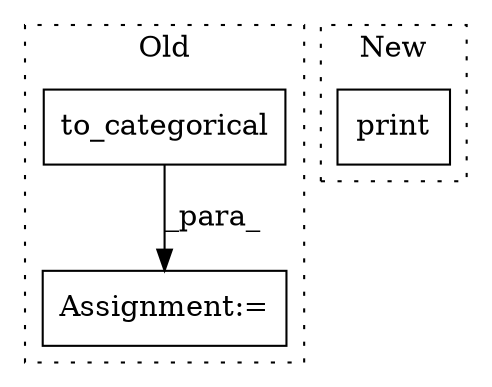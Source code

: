 digraph G {
subgraph cluster0 {
1 [label="to_categorical" a="32" s="3003,3036" l="15,1" shape="box"];
3 [label="Assignment:=" a="7" s="2993" l="1" shape="box"];
label = "Old";
style="dotted";
}
subgraph cluster1 {
2 [label="print" a="32" s="2253,2299" l="6,1" shape="box"];
label = "New";
style="dotted";
}
1 -> 3 [label="_para_"];
}